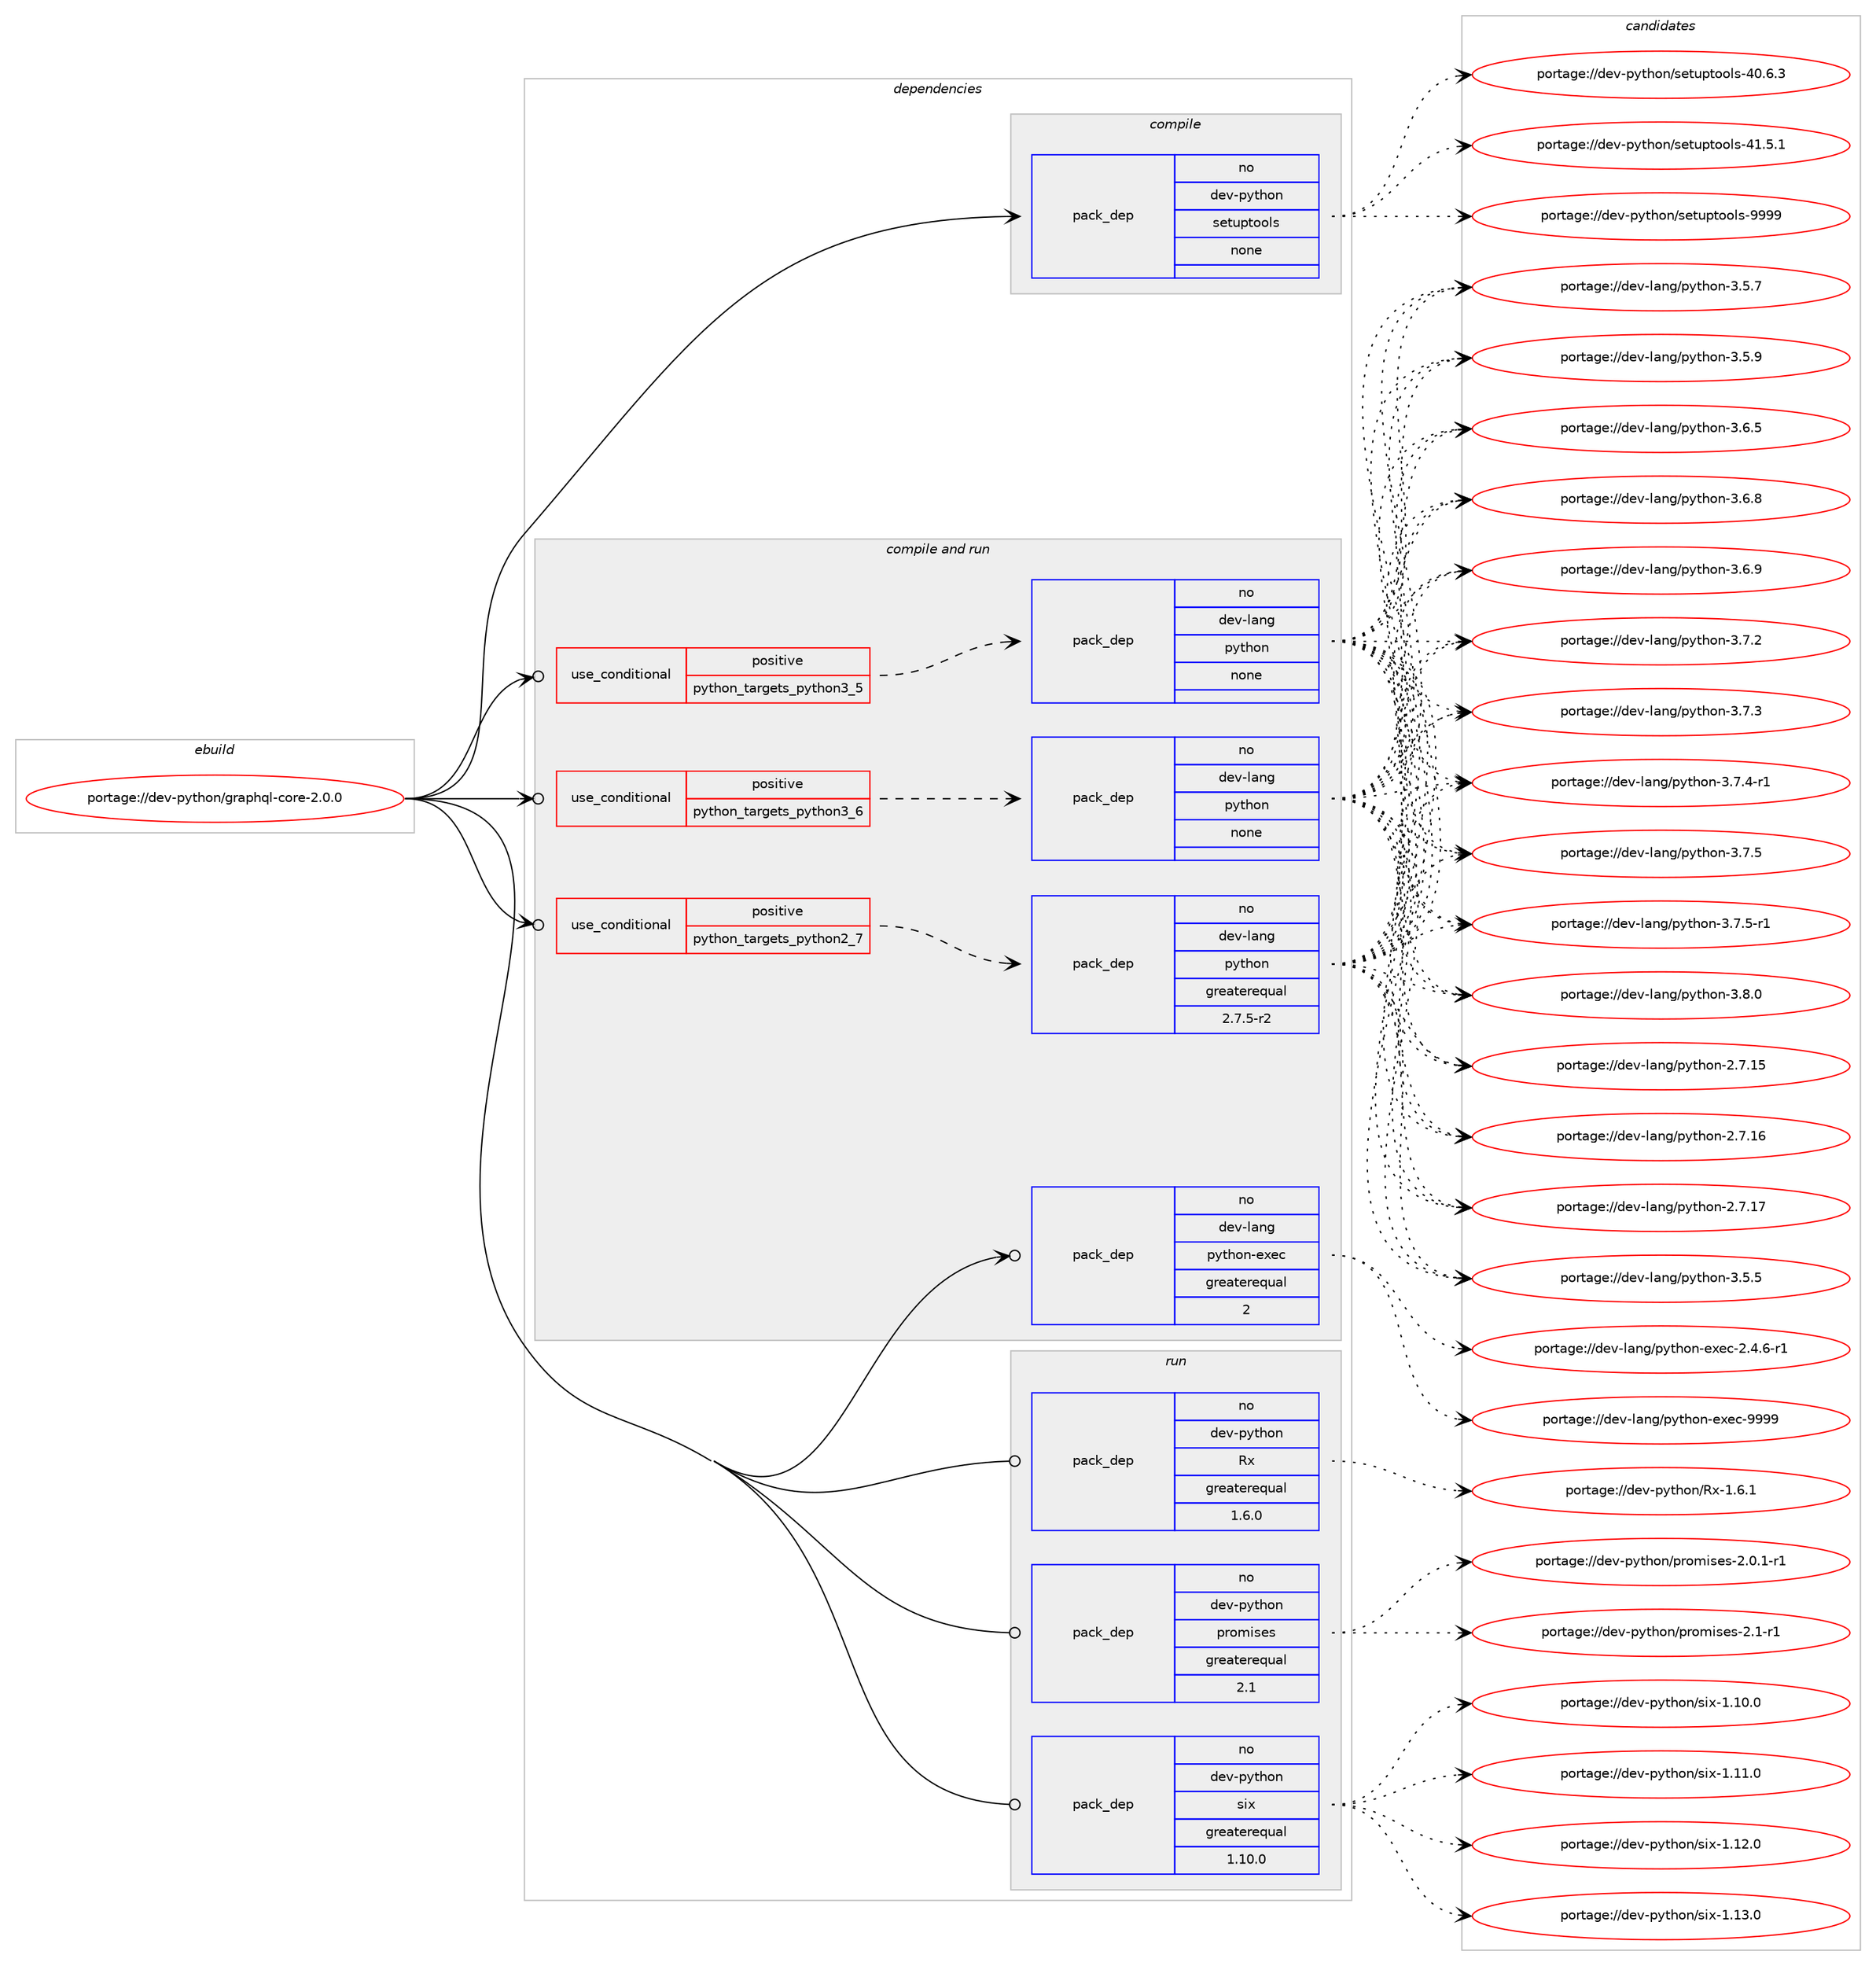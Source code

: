digraph prolog {

# *************
# Graph options
# *************

newrank=true;
concentrate=true;
compound=true;
graph [rankdir=LR,fontname=Helvetica,fontsize=10,ranksep=1.5];#, ranksep=2.5, nodesep=0.2];
edge  [arrowhead=vee];
node  [fontname=Helvetica,fontsize=10];

# **********
# The ebuild
# **********

subgraph cluster_leftcol {
color=gray;
rank=same;
label=<<i>ebuild</i>>;
id [label="portage://dev-python/graphql-core-2.0.0", color=red, width=4, href="../dev-python/graphql-core-2.0.0.svg"];
}

# ****************
# The dependencies
# ****************

subgraph cluster_midcol {
color=gray;
label=<<i>dependencies</i>>;
subgraph cluster_compile {
fillcolor="#eeeeee";
style=filled;
label=<<i>compile</i>>;
subgraph pack109666 {
dependency142548 [label=<<TABLE BORDER="0" CELLBORDER="1" CELLSPACING="0" CELLPADDING="4" WIDTH="220"><TR><TD ROWSPAN="6" CELLPADDING="30">pack_dep</TD></TR><TR><TD WIDTH="110">no</TD></TR><TR><TD>dev-python</TD></TR><TR><TD>setuptools</TD></TR><TR><TD>none</TD></TR><TR><TD></TD></TR></TABLE>>, shape=none, color=blue];
}
id:e -> dependency142548:w [weight=20,style="solid",arrowhead="vee"];
}
subgraph cluster_compileandrun {
fillcolor="#eeeeee";
style=filled;
label=<<i>compile and run</i>>;
subgraph cond29553 {
dependency142549 [label=<<TABLE BORDER="0" CELLBORDER="1" CELLSPACING="0" CELLPADDING="4"><TR><TD ROWSPAN="3" CELLPADDING="10">use_conditional</TD></TR><TR><TD>positive</TD></TR><TR><TD>python_targets_python2_7</TD></TR></TABLE>>, shape=none, color=red];
subgraph pack109667 {
dependency142550 [label=<<TABLE BORDER="0" CELLBORDER="1" CELLSPACING="0" CELLPADDING="4" WIDTH="220"><TR><TD ROWSPAN="6" CELLPADDING="30">pack_dep</TD></TR><TR><TD WIDTH="110">no</TD></TR><TR><TD>dev-lang</TD></TR><TR><TD>python</TD></TR><TR><TD>greaterequal</TD></TR><TR><TD>2.7.5-r2</TD></TR></TABLE>>, shape=none, color=blue];
}
dependency142549:e -> dependency142550:w [weight=20,style="dashed",arrowhead="vee"];
}
id:e -> dependency142549:w [weight=20,style="solid",arrowhead="odotvee"];
subgraph cond29554 {
dependency142551 [label=<<TABLE BORDER="0" CELLBORDER="1" CELLSPACING="0" CELLPADDING="4"><TR><TD ROWSPAN="3" CELLPADDING="10">use_conditional</TD></TR><TR><TD>positive</TD></TR><TR><TD>python_targets_python3_5</TD></TR></TABLE>>, shape=none, color=red];
subgraph pack109668 {
dependency142552 [label=<<TABLE BORDER="0" CELLBORDER="1" CELLSPACING="0" CELLPADDING="4" WIDTH="220"><TR><TD ROWSPAN="6" CELLPADDING="30">pack_dep</TD></TR><TR><TD WIDTH="110">no</TD></TR><TR><TD>dev-lang</TD></TR><TR><TD>python</TD></TR><TR><TD>none</TD></TR><TR><TD></TD></TR></TABLE>>, shape=none, color=blue];
}
dependency142551:e -> dependency142552:w [weight=20,style="dashed",arrowhead="vee"];
}
id:e -> dependency142551:w [weight=20,style="solid",arrowhead="odotvee"];
subgraph cond29555 {
dependency142553 [label=<<TABLE BORDER="0" CELLBORDER="1" CELLSPACING="0" CELLPADDING="4"><TR><TD ROWSPAN="3" CELLPADDING="10">use_conditional</TD></TR><TR><TD>positive</TD></TR><TR><TD>python_targets_python3_6</TD></TR></TABLE>>, shape=none, color=red];
subgraph pack109669 {
dependency142554 [label=<<TABLE BORDER="0" CELLBORDER="1" CELLSPACING="0" CELLPADDING="4" WIDTH="220"><TR><TD ROWSPAN="6" CELLPADDING="30">pack_dep</TD></TR><TR><TD WIDTH="110">no</TD></TR><TR><TD>dev-lang</TD></TR><TR><TD>python</TD></TR><TR><TD>none</TD></TR><TR><TD></TD></TR></TABLE>>, shape=none, color=blue];
}
dependency142553:e -> dependency142554:w [weight=20,style="dashed",arrowhead="vee"];
}
id:e -> dependency142553:w [weight=20,style="solid",arrowhead="odotvee"];
subgraph pack109670 {
dependency142555 [label=<<TABLE BORDER="0" CELLBORDER="1" CELLSPACING="0" CELLPADDING="4" WIDTH="220"><TR><TD ROWSPAN="6" CELLPADDING="30">pack_dep</TD></TR><TR><TD WIDTH="110">no</TD></TR><TR><TD>dev-lang</TD></TR><TR><TD>python-exec</TD></TR><TR><TD>greaterequal</TD></TR><TR><TD>2</TD></TR></TABLE>>, shape=none, color=blue];
}
id:e -> dependency142555:w [weight=20,style="solid",arrowhead="odotvee"];
}
subgraph cluster_run {
fillcolor="#eeeeee";
style=filled;
label=<<i>run</i>>;
subgraph pack109671 {
dependency142556 [label=<<TABLE BORDER="0" CELLBORDER="1" CELLSPACING="0" CELLPADDING="4" WIDTH="220"><TR><TD ROWSPAN="6" CELLPADDING="30">pack_dep</TD></TR><TR><TD WIDTH="110">no</TD></TR><TR><TD>dev-python</TD></TR><TR><TD>Rx</TD></TR><TR><TD>greaterequal</TD></TR><TR><TD>1.6.0</TD></TR></TABLE>>, shape=none, color=blue];
}
id:e -> dependency142556:w [weight=20,style="solid",arrowhead="odot"];
subgraph pack109672 {
dependency142557 [label=<<TABLE BORDER="0" CELLBORDER="1" CELLSPACING="0" CELLPADDING="4" WIDTH="220"><TR><TD ROWSPAN="6" CELLPADDING="30">pack_dep</TD></TR><TR><TD WIDTH="110">no</TD></TR><TR><TD>dev-python</TD></TR><TR><TD>promises</TD></TR><TR><TD>greaterequal</TD></TR><TR><TD>2.1</TD></TR></TABLE>>, shape=none, color=blue];
}
id:e -> dependency142557:w [weight=20,style="solid",arrowhead="odot"];
subgraph pack109673 {
dependency142558 [label=<<TABLE BORDER="0" CELLBORDER="1" CELLSPACING="0" CELLPADDING="4" WIDTH="220"><TR><TD ROWSPAN="6" CELLPADDING="30">pack_dep</TD></TR><TR><TD WIDTH="110">no</TD></TR><TR><TD>dev-python</TD></TR><TR><TD>six</TD></TR><TR><TD>greaterequal</TD></TR><TR><TD>1.10.0</TD></TR></TABLE>>, shape=none, color=blue];
}
id:e -> dependency142558:w [weight=20,style="solid",arrowhead="odot"];
}
}

# **************
# The candidates
# **************

subgraph cluster_choices {
rank=same;
color=gray;
label=<<i>candidates</i>>;

subgraph choice109666 {
color=black;
nodesep=1;
choiceportage100101118451121211161041111104711510111611711211611111110811545524846544651 [label="portage://dev-python/setuptools-40.6.3", color=red, width=4,href="../dev-python/setuptools-40.6.3.svg"];
choiceportage100101118451121211161041111104711510111611711211611111110811545524946534649 [label="portage://dev-python/setuptools-41.5.1", color=red, width=4,href="../dev-python/setuptools-41.5.1.svg"];
choiceportage10010111845112121116104111110471151011161171121161111111081154557575757 [label="portage://dev-python/setuptools-9999", color=red, width=4,href="../dev-python/setuptools-9999.svg"];
dependency142548:e -> choiceportage100101118451121211161041111104711510111611711211611111110811545524846544651:w [style=dotted,weight="100"];
dependency142548:e -> choiceportage100101118451121211161041111104711510111611711211611111110811545524946534649:w [style=dotted,weight="100"];
dependency142548:e -> choiceportage10010111845112121116104111110471151011161171121161111111081154557575757:w [style=dotted,weight="100"];
}
subgraph choice109667 {
color=black;
nodesep=1;
choiceportage10010111845108971101034711212111610411111045504655464953 [label="portage://dev-lang/python-2.7.15", color=red, width=4,href="../dev-lang/python-2.7.15.svg"];
choiceportage10010111845108971101034711212111610411111045504655464954 [label="portage://dev-lang/python-2.7.16", color=red, width=4,href="../dev-lang/python-2.7.16.svg"];
choiceportage10010111845108971101034711212111610411111045504655464955 [label="portage://dev-lang/python-2.7.17", color=red, width=4,href="../dev-lang/python-2.7.17.svg"];
choiceportage100101118451089711010347112121116104111110455146534653 [label="portage://dev-lang/python-3.5.5", color=red, width=4,href="../dev-lang/python-3.5.5.svg"];
choiceportage100101118451089711010347112121116104111110455146534655 [label="portage://dev-lang/python-3.5.7", color=red, width=4,href="../dev-lang/python-3.5.7.svg"];
choiceportage100101118451089711010347112121116104111110455146534657 [label="portage://dev-lang/python-3.5.9", color=red, width=4,href="../dev-lang/python-3.5.9.svg"];
choiceportage100101118451089711010347112121116104111110455146544653 [label="portage://dev-lang/python-3.6.5", color=red, width=4,href="../dev-lang/python-3.6.5.svg"];
choiceportage100101118451089711010347112121116104111110455146544656 [label="portage://dev-lang/python-3.6.8", color=red, width=4,href="../dev-lang/python-3.6.8.svg"];
choiceportage100101118451089711010347112121116104111110455146544657 [label="portage://dev-lang/python-3.6.9", color=red, width=4,href="../dev-lang/python-3.6.9.svg"];
choiceportage100101118451089711010347112121116104111110455146554650 [label="portage://dev-lang/python-3.7.2", color=red, width=4,href="../dev-lang/python-3.7.2.svg"];
choiceportage100101118451089711010347112121116104111110455146554651 [label="portage://dev-lang/python-3.7.3", color=red, width=4,href="../dev-lang/python-3.7.3.svg"];
choiceportage1001011184510897110103471121211161041111104551465546524511449 [label="portage://dev-lang/python-3.7.4-r1", color=red, width=4,href="../dev-lang/python-3.7.4-r1.svg"];
choiceportage100101118451089711010347112121116104111110455146554653 [label="portage://dev-lang/python-3.7.5", color=red, width=4,href="../dev-lang/python-3.7.5.svg"];
choiceportage1001011184510897110103471121211161041111104551465546534511449 [label="portage://dev-lang/python-3.7.5-r1", color=red, width=4,href="../dev-lang/python-3.7.5-r1.svg"];
choiceportage100101118451089711010347112121116104111110455146564648 [label="portage://dev-lang/python-3.8.0", color=red, width=4,href="../dev-lang/python-3.8.0.svg"];
dependency142550:e -> choiceportage10010111845108971101034711212111610411111045504655464953:w [style=dotted,weight="100"];
dependency142550:e -> choiceportage10010111845108971101034711212111610411111045504655464954:w [style=dotted,weight="100"];
dependency142550:e -> choiceportage10010111845108971101034711212111610411111045504655464955:w [style=dotted,weight="100"];
dependency142550:e -> choiceportage100101118451089711010347112121116104111110455146534653:w [style=dotted,weight="100"];
dependency142550:e -> choiceportage100101118451089711010347112121116104111110455146534655:w [style=dotted,weight="100"];
dependency142550:e -> choiceportage100101118451089711010347112121116104111110455146534657:w [style=dotted,weight="100"];
dependency142550:e -> choiceportage100101118451089711010347112121116104111110455146544653:w [style=dotted,weight="100"];
dependency142550:e -> choiceportage100101118451089711010347112121116104111110455146544656:w [style=dotted,weight="100"];
dependency142550:e -> choiceportage100101118451089711010347112121116104111110455146544657:w [style=dotted,weight="100"];
dependency142550:e -> choiceportage100101118451089711010347112121116104111110455146554650:w [style=dotted,weight="100"];
dependency142550:e -> choiceportage100101118451089711010347112121116104111110455146554651:w [style=dotted,weight="100"];
dependency142550:e -> choiceportage1001011184510897110103471121211161041111104551465546524511449:w [style=dotted,weight="100"];
dependency142550:e -> choiceportage100101118451089711010347112121116104111110455146554653:w [style=dotted,weight="100"];
dependency142550:e -> choiceportage1001011184510897110103471121211161041111104551465546534511449:w [style=dotted,weight="100"];
dependency142550:e -> choiceportage100101118451089711010347112121116104111110455146564648:w [style=dotted,weight="100"];
}
subgraph choice109668 {
color=black;
nodesep=1;
choiceportage10010111845108971101034711212111610411111045504655464953 [label="portage://dev-lang/python-2.7.15", color=red, width=4,href="../dev-lang/python-2.7.15.svg"];
choiceportage10010111845108971101034711212111610411111045504655464954 [label="portage://dev-lang/python-2.7.16", color=red, width=4,href="../dev-lang/python-2.7.16.svg"];
choiceportage10010111845108971101034711212111610411111045504655464955 [label="portage://dev-lang/python-2.7.17", color=red, width=4,href="../dev-lang/python-2.7.17.svg"];
choiceportage100101118451089711010347112121116104111110455146534653 [label="portage://dev-lang/python-3.5.5", color=red, width=4,href="../dev-lang/python-3.5.5.svg"];
choiceportage100101118451089711010347112121116104111110455146534655 [label="portage://dev-lang/python-3.5.7", color=red, width=4,href="../dev-lang/python-3.5.7.svg"];
choiceportage100101118451089711010347112121116104111110455146534657 [label="portage://dev-lang/python-3.5.9", color=red, width=4,href="../dev-lang/python-3.5.9.svg"];
choiceportage100101118451089711010347112121116104111110455146544653 [label="portage://dev-lang/python-3.6.5", color=red, width=4,href="../dev-lang/python-3.6.5.svg"];
choiceportage100101118451089711010347112121116104111110455146544656 [label="portage://dev-lang/python-3.6.8", color=red, width=4,href="../dev-lang/python-3.6.8.svg"];
choiceportage100101118451089711010347112121116104111110455146544657 [label="portage://dev-lang/python-3.6.9", color=red, width=4,href="../dev-lang/python-3.6.9.svg"];
choiceportage100101118451089711010347112121116104111110455146554650 [label="portage://dev-lang/python-3.7.2", color=red, width=4,href="../dev-lang/python-3.7.2.svg"];
choiceportage100101118451089711010347112121116104111110455146554651 [label="portage://dev-lang/python-3.7.3", color=red, width=4,href="../dev-lang/python-3.7.3.svg"];
choiceportage1001011184510897110103471121211161041111104551465546524511449 [label="portage://dev-lang/python-3.7.4-r1", color=red, width=4,href="../dev-lang/python-3.7.4-r1.svg"];
choiceportage100101118451089711010347112121116104111110455146554653 [label="portage://dev-lang/python-3.7.5", color=red, width=4,href="../dev-lang/python-3.7.5.svg"];
choiceportage1001011184510897110103471121211161041111104551465546534511449 [label="portage://dev-lang/python-3.7.5-r1", color=red, width=4,href="../dev-lang/python-3.7.5-r1.svg"];
choiceportage100101118451089711010347112121116104111110455146564648 [label="portage://dev-lang/python-3.8.0", color=red, width=4,href="../dev-lang/python-3.8.0.svg"];
dependency142552:e -> choiceportage10010111845108971101034711212111610411111045504655464953:w [style=dotted,weight="100"];
dependency142552:e -> choiceportage10010111845108971101034711212111610411111045504655464954:w [style=dotted,weight="100"];
dependency142552:e -> choiceportage10010111845108971101034711212111610411111045504655464955:w [style=dotted,weight="100"];
dependency142552:e -> choiceportage100101118451089711010347112121116104111110455146534653:w [style=dotted,weight="100"];
dependency142552:e -> choiceportage100101118451089711010347112121116104111110455146534655:w [style=dotted,weight="100"];
dependency142552:e -> choiceportage100101118451089711010347112121116104111110455146534657:w [style=dotted,weight="100"];
dependency142552:e -> choiceportage100101118451089711010347112121116104111110455146544653:w [style=dotted,weight="100"];
dependency142552:e -> choiceportage100101118451089711010347112121116104111110455146544656:w [style=dotted,weight="100"];
dependency142552:e -> choiceportage100101118451089711010347112121116104111110455146544657:w [style=dotted,weight="100"];
dependency142552:e -> choiceportage100101118451089711010347112121116104111110455146554650:w [style=dotted,weight="100"];
dependency142552:e -> choiceportage100101118451089711010347112121116104111110455146554651:w [style=dotted,weight="100"];
dependency142552:e -> choiceportage1001011184510897110103471121211161041111104551465546524511449:w [style=dotted,weight="100"];
dependency142552:e -> choiceportage100101118451089711010347112121116104111110455146554653:w [style=dotted,weight="100"];
dependency142552:e -> choiceportage1001011184510897110103471121211161041111104551465546534511449:w [style=dotted,weight="100"];
dependency142552:e -> choiceportage100101118451089711010347112121116104111110455146564648:w [style=dotted,weight="100"];
}
subgraph choice109669 {
color=black;
nodesep=1;
choiceportage10010111845108971101034711212111610411111045504655464953 [label="portage://dev-lang/python-2.7.15", color=red, width=4,href="../dev-lang/python-2.7.15.svg"];
choiceportage10010111845108971101034711212111610411111045504655464954 [label="portage://dev-lang/python-2.7.16", color=red, width=4,href="../dev-lang/python-2.7.16.svg"];
choiceportage10010111845108971101034711212111610411111045504655464955 [label="portage://dev-lang/python-2.7.17", color=red, width=4,href="../dev-lang/python-2.7.17.svg"];
choiceportage100101118451089711010347112121116104111110455146534653 [label="portage://dev-lang/python-3.5.5", color=red, width=4,href="../dev-lang/python-3.5.5.svg"];
choiceportage100101118451089711010347112121116104111110455146534655 [label="portage://dev-lang/python-3.5.7", color=red, width=4,href="../dev-lang/python-3.5.7.svg"];
choiceportage100101118451089711010347112121116104111110455146534657 [label="portage://dev-lang/python-3.5.9", color=red, width=4,href="../dev-lang/python-3.5.9.svg"];
choiceportage100101118451089711010347112121116104111110455146544653 [label="portage://dev-lang/python-3.6.5", color=red, width=4,href="../dev-lang/python-3.6.5.svg"];
choiceportage100101118451089711010347112121116104111110455146544656 [label="portage://dev-lang/python-3.6.8", color=red, width=4,href="../dev-lang/python-3.6.8.svg"];
choiceportage100101118451089711010347112121116104111110455146544657 [label="portage://dev-lang/python-3.6.9", color=red, width=4,href="../dev-lang/python-3.6.9.svg"];
choiceportage100101118451089711010347112121116104111110455146554650 [label="portage://dev-lang/python-3.7.2", color=red, width=4,href="../dev-lang/python-3.7.2.svg"];
choiceportage100101118451089711010347112121116104111110455146554651 [label="portage://dev-lang/python-3.7.3", color=red, width=4,href="../dev-lang/python-3.7.3.svg"];
choiceportage1001011184510897110103471121211161041111104551465546524511449 [label="portage://dev-lang/python-3.7.4-r1", color=red, width=4,href="../dev-lang/python-3.7.4-r1.svg"];
choiceportage100101118451089711010347112121116104111110455146554653 [label="portage://dev-lang/python-3.7.5", color=red, width=4,href="../dev-lang/python-3.7.5.svg"];
choiceportage1001011184510897110103471121211161041111104551465546534511449 [label="portage://dev-lang/python-3.7.5-r1", color=red, width=4,href="../dev-lang/python-3.7.5-r1.svg"];
choiceportage100101118451089711010347112121116104111110455146564648 [label="portage://dev-lang/python-3.8.0", color=red, width=4,href="../dev-lang/python-3.8.0.svg"];
dependency142554:e -> choiceportage10010111845108971101034711212111610411111045504655464953:w [style=dotted,weight="100"];
dependency142554:e -> choiceportage10010111845108971101034711212111610411111045504655464954:w [style=dotted,weight="100"];
dependency142554:e -> choiceportage10010111845108971101034711212111610411111045504655464955:w [style=dotted,weight="100"];
dependency142554:e -> choiceportage100101118451089711010347112121116104111110455146534653:w [style=dotted,weight="100"];
dependency142554:e -> choiceportage100101118451089711010347112121116104111110455146534655:w [style=dotted,weight="100"];
dependency142554:e -> choiceportage100101118451089711010347112121116104111110455146534657:w [style=dotted,weight="100"];
dependency142554:e -> choiceportage100101118451089711010347112121116104111110455146544653:w [style=dotted,weight="100"];
dependency142554:e -> choiceportage100101118451089711010347112121116104111110455146544656:w [style=dotted,weight="100"];
dependency142554:e -> choiceportage100101118451089711010347112121116104111110455146544657:w [style=dotted,weight="100"];
dependency142554:e -> choiceportage100101118451089711010347112121116104111110455146554650:w [style=dotted,weight="100"];
dependency142554:e -> choiceportage100101118451089711010347112121116104111110455146554651:w [style=dotted,weight="100"];
dependency142554:e -> choiceportage1001011184510897110103471121211161041111104551465546524511449:w [style=dotted,weight="100"];
dependency142554:e -> choiceportage100101118451089711010347112121116104111110455146554653:w [style=dotted,weight="100"];
dependency142554:e -> choiceportage1001011184510897110103471121211161041111104551465546534511449:w [style=dotted,weight="100"];
dependency142554:e -> choiceportage100101118451089711010347112121116104111110455146564648:w [style=dotted,weight="100"];
}
subgraph choice109670 {
color=black;
nodesep=1;
choiceportage10010111845108971101034711212111610411111045101120101994550465246544511449 [label="portage://dev-lang/python-exec-2.4.6-r1", color=red, width=4,href="../dev-lang/python-exec-2.4.6-r1.svg"];
choiceportage10010111845108971101034711212111610411111045101120101994557575757 [label="portage://dev-lang/python-exec-9999", color=red, width=4,href="../dev-lang/python-exec-9999.svg"];
dependency142555:e -> choiceportage10010111845108971101034711212111610411111045101120101994550465246544511449:w [style=dotted,weight="100"];
dependency142555:e -> choiceportage10010111845108971101034711212111610411111045101120101994557575757:w [style=dotted,weight="100"];
}
subgraph choice109671 {
color=black;
nodesep=1;
choiceportage100101118451121211161041111104782120454946544649 [label="portage://dev-python/Rx-1.6.1", color=red, width=4,href="../dev-python/Rx-1.6.1.svg"];
dependency142556:e -> choiceportage100101118451121211161041111104782120454946544649:w [style=dotted,weight="100"];
}
subgraph choice109672 {
color=black;
nodesep=1;
choiceportage10010111845112121116104111110471121141111091051151011154550464846494511449 [label="portage://dev-python/promises-2.0.1-r1", color=red, width=4,href="../dev-python/promises-2.0.1-r1.svg"];
choiceportage1001011184511212111610411111047112114111109105115101115455046494511449 [label="portage://dev-python/promises-2.1-r1", color=red, width=4,href="../dev-python/promises-2.1-r1.svg"];
dependency142557:e -> choiceportage10010111845112121116104111110471121141111091051151011154550464846494511449:w [style=dotted,weight="100"];
dependency142557:e -> choiceportage1001011184511212111610411111047112114111109105115101115455046494511449:w [style=dotted,weight="100"];
}
subgraph choice109673 {
color=black;
nodesep=1;
choiceportage100101118451121211161041111104711510512045494649484648 [label="portage://dev-python/six-1.10.0", color=red, width=4,href="../dev-python/six-1.10.0.svg"];
choiceportage100101118451121211161041111104711510512045494649494648 [label="portage://dev-python/six-1.11.0", color=red, width=4,href="../dev-python/six-1.11.0.svg"];
choiceportage100101118451121211161041111104711510512045494649504648 [label="portage://dev-python/six-1.12.0", color=red, width=4,href="../dev-python/six-1.12.0.svg"];
choiceportage100101118451121211161041111104711510512045494649514648 [label="portage://dev-python/six-1.13.0", color=red, width=4,href="../dev-python/six-1.13.0.svg"];
dependency142558:e -> choiceportage100101118451121211161041111104711510512045494649484648:w [style=dotted,weight="100"];
dependency142558:e -> choiceportage100101118451121211161041111104711510512045494649494648:w [style=dotted,weight="100"];
dependency142558:e -> choiceportage100101118451121211161041111104711510512045494649504648:w [style=dotted,weight="100"];
dependency142558:e -> choiceportage100101118451121211161041111104711510512045494649514648:w [style=dotted,weight="100"];
}
}

}
